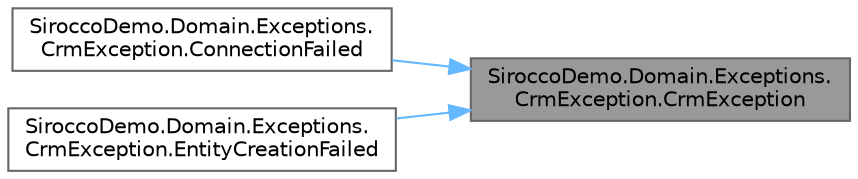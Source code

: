 digraph "SiroccoDemo.Domain.Exceptions.CrmException.CrmException"
{
 // LATEX_PDF_SIZE
  bgcolor="transparent";
  edge [fontname=Helvetica,fontsize=10,labelfontname=Helvetica,labelfontsize=10];
  node [fontname=Helvetica,fontsize=10,shape=box,height=0.2,width=0.4];
  rankdir="RL";
  Node1 [id="Node000001",label="SiroccoDemo.Domain.Exceptions.\lCrmException.CrmException",height=0.2,width=0.4,color="gray40", fillcolor="grey60", style="filled", fontcolor="black",tooltip=" "];
  Node1 -> Node2 [id="edge1_Node000001_Node000002",dir="back",color="steelblue1",style="solid",tooltip=" "];
  Node2 [id="Node000002",label="SiroccoDemo.Domain.Exceptions.\lCrmException.ConnectionFailed",height=0.2,width=0.4,color="grey40", fillcolor="white", style="filled",URL="$class_sirocco_demo_1_1_domain_1_1_exceptions_1_1_crm_exception.html#a0b262a82ffe5ecd3f7a81403a02db9e9",tooltip=" "];
  Node1 -> Node3 [id="edge2_Node000001_Node000003",dir="back",color="steelblue1",style="solid",tooltip=" "];
  Node3 [id="Node000003",label="SiroccoDemo.Domain.Exceptions.\lCrmException.EntityCreationFailed",height=0.2,width=0.4,color="grey40", fillcolor="white", style="filled",URL="$class_sirocco_demo_1_1_domain_1_1_exceptions_1_1_crm_exception.html#a70ca61e871f697b917ca94e7a0eda757",tooltip=" "];
}
